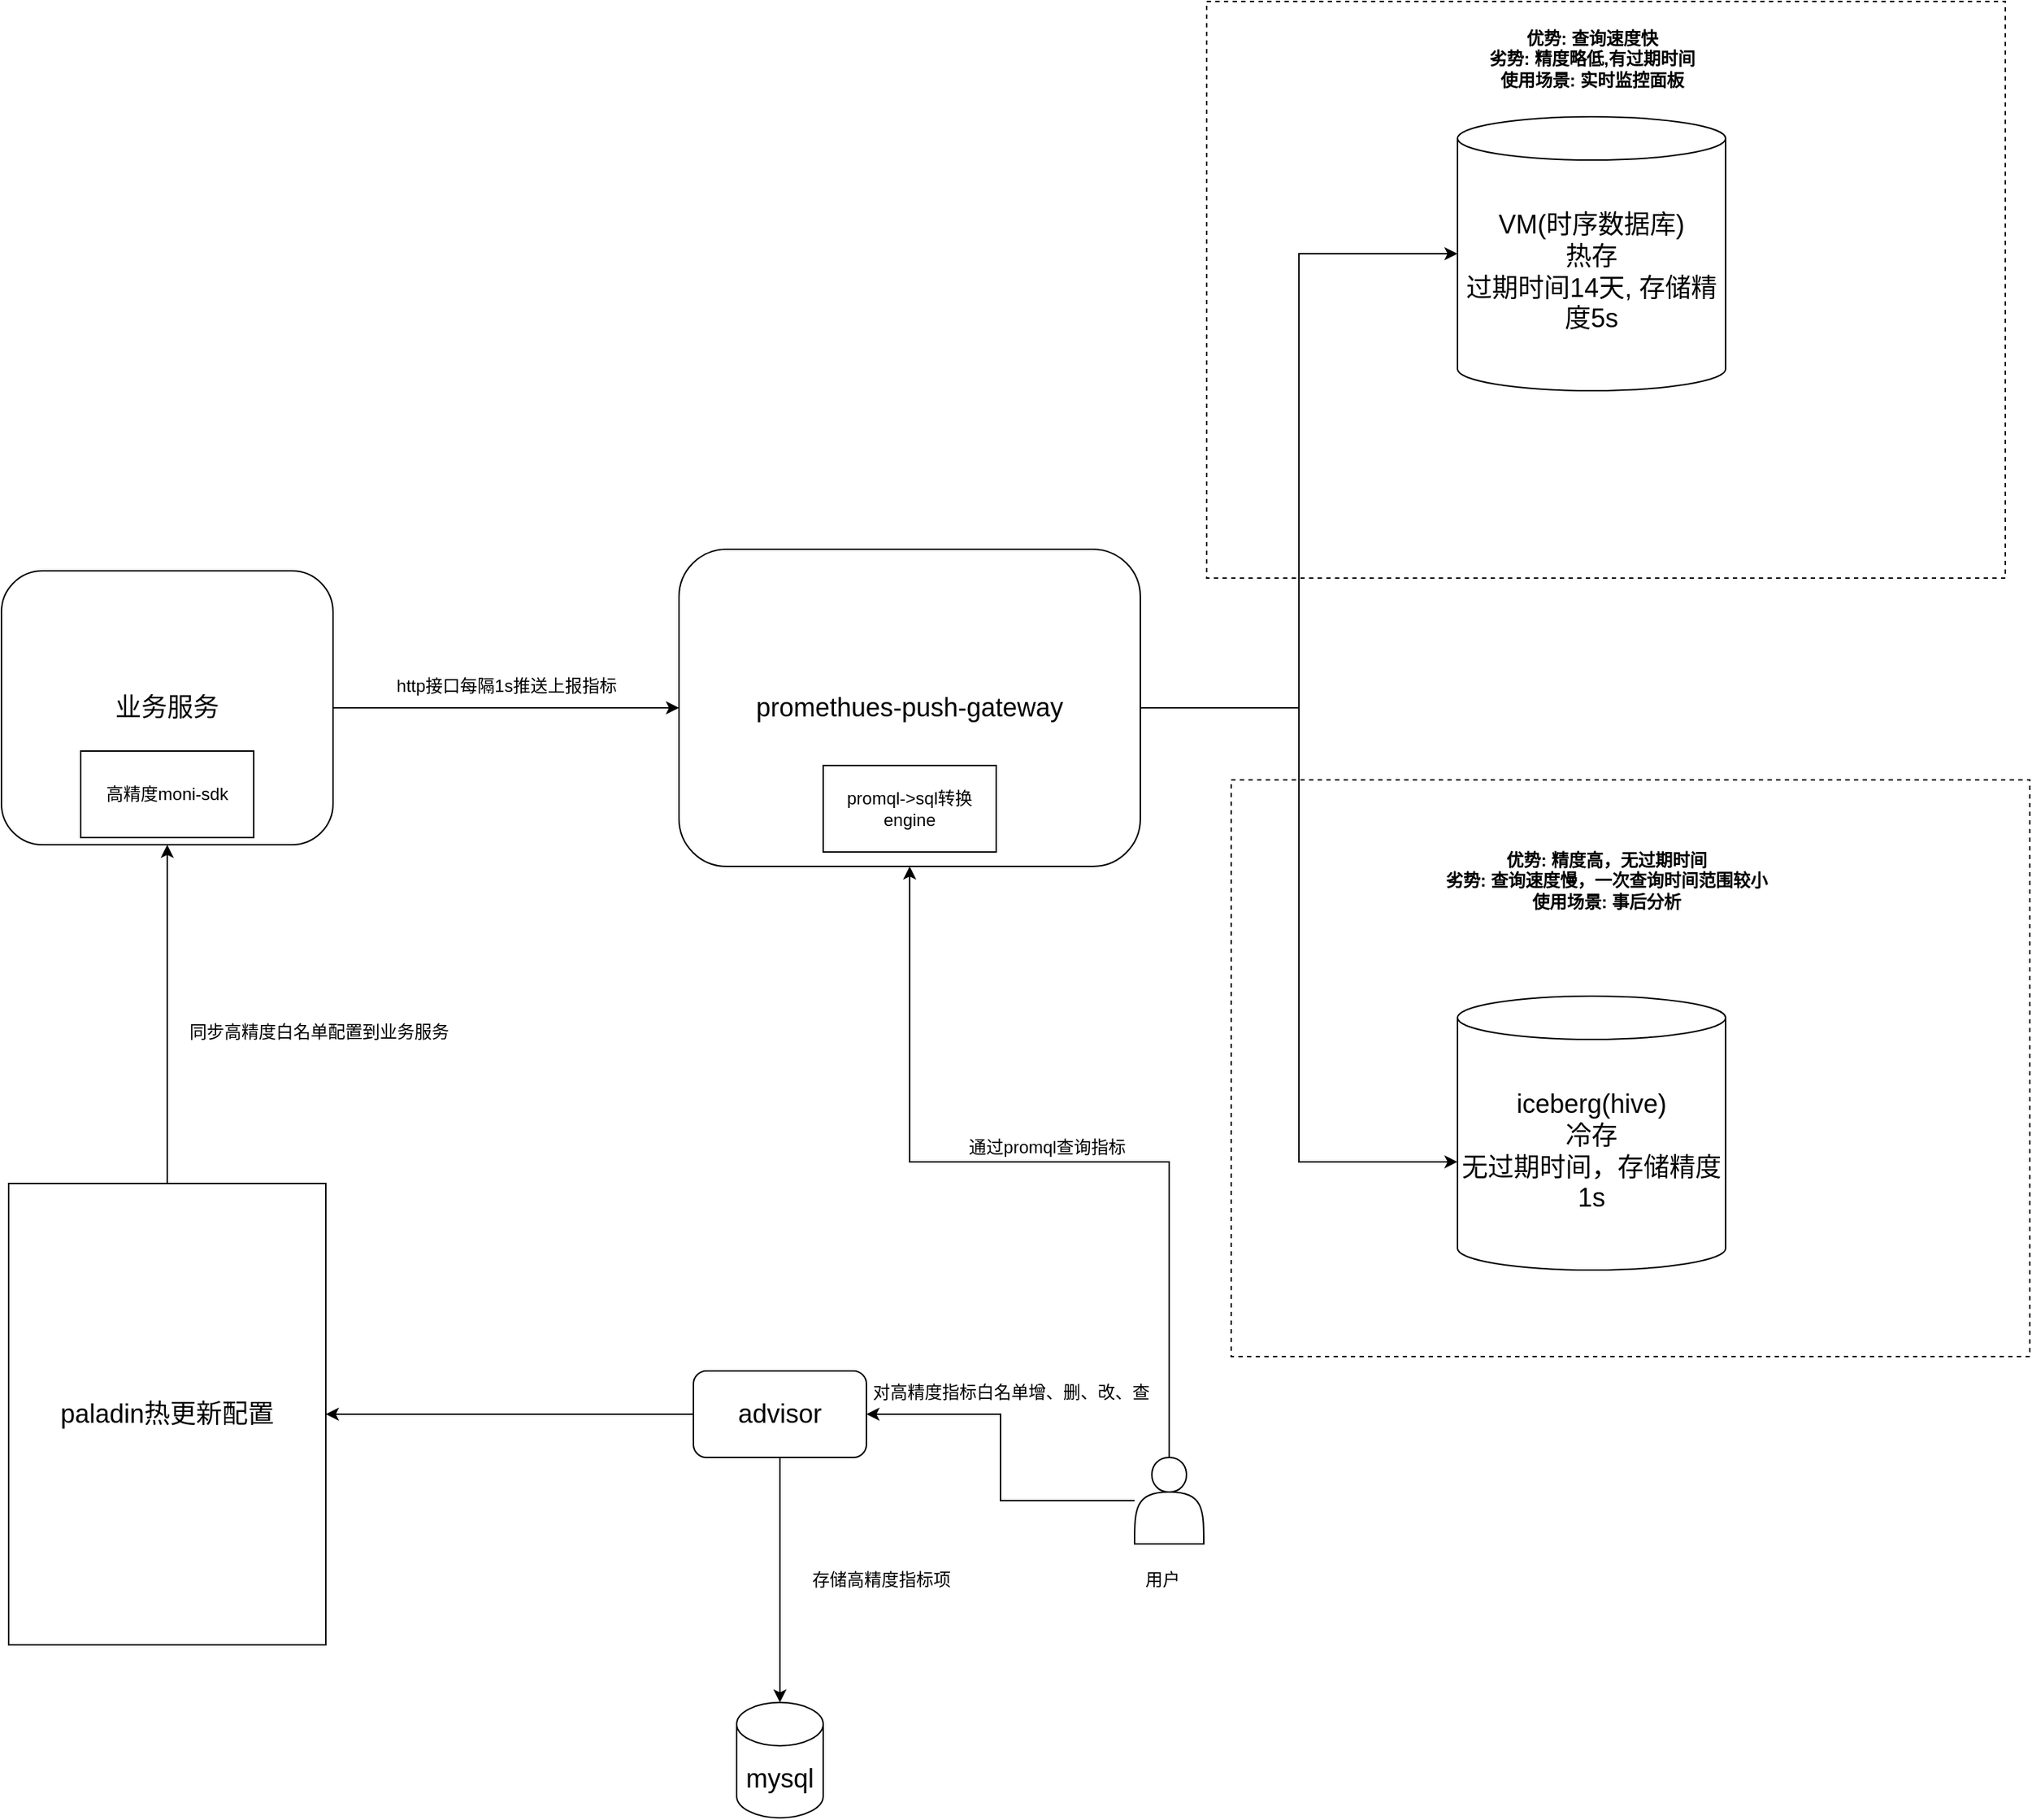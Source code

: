 <mxfile version="24.8.9">
  <diagram name="第 1 页" id="XYfVsaNWhzzIXTjYV7rB">
    <mxGraphModel dx="2069" dy="1954" grid="1" gridSize="10" guides="1" tooltips="1" connect="1" arrows="1" fold="1" page="1" pageScale="1" pageWidth="827" pageHeight="1169" math="0" shadow="0">
      <root>
        <mxCell id="0" />
        <mxCell id="1" parent="0" />
        <mxCell id="ChycFKvgrw0sLsXbqGhP-38" value="" style="rounded=0;whiteSpace=wrap;html=1;dashed=1;" vertex="1" parent="1">
          <mxGeometry x="273" y="300" width="554" height="400" as="geometry" />
        </mxCell>
        <mxCell id="ChycFKvgrw0sLsXbqGhP-37" value="" style="rounded=0;whiteSpace=wrap;html=1;dashed=1;" vertex="1" parent="1">
          <mxGeometry x="256" y="-240" width="554" height="400" as="geometry" />
        </mxCell>
        <mxCell id="ChycFKvgrw0sLsXbqGhP-10" style="edgeStyle=orthogonalEdgeStyle;rounded=0;orthogonalLoop=1;jettySize=auto;html=1;exitX=1;exitY=0.5;exitDx=0;exitDy=0;entryX=0;entryY=0.5;entryDx=0;entryDy=0;" edge="1" parent="1" source="ChycFKvgrw0sLsXbqGhP-1" target="ChycFKvgrw0sLsXbqGhP-3">
          <mxGeometry relative="1" as="geometry" />
        </mxCell>
        <mxCell id="ChycFKvgrw0sLsXbqGhP-1" value="&lt;font style=&quot;font-size: 18px;&quot;&gt;业务服务&lt;/font&gt;" style="rounded=1;whiteSpace=wrap;html=1;" vertex="1" parent="1">
          <mxGeometry x="-580" y="155" width="230" height="190" as="geometry" />
        </mxCell>
        <mxCell id="ChycFKvgrw0sLsXbqGhP-3" value="&lt;span style=&quot;font-size: 18px;&quot;&gt;promethues-push-gateway&lt;/span&gt;" style="rounded=1;whiteSpace=wrap;html=1;" vertex="1" parent="1">
          <mxGeometry x="-110" y="140" width="320" height="220" as="geometry" />
        </mxCell>
        <mxCell id="ChycFKvgrw0sLsXbqGhP-5" value="&lt;font style=&quot;font-size: 18px;&quot;&gt;VM(时序数据库)&lt;br&gt;热存&lt;br&gt;过期时间14天, 存储精度5s&lt;/font&gt;" style="shape=cylinder3;whiteSpace=wrap;html=1;boundedLbl=1;backgroundOutline=1;size=15;" vertex="1" parent="1">
          <mxGeometry x="430" y="-160" width="186" height="190" as="geometry" />
        </mxCell>
        <mxCell id="ChycFKvgrw0sLsXbqGhP-6" value="&lt;font style=&quot;font-size: 18px;&quot;&gt;iceberg(hive)&lt;br&gt;冷存&lt;/font&gt;&lt;div&gt;&lt;span style=&quot;font-size: 18px;&quot;&gt;无过期时间，存储精度1s&lt;/span&gt;&lt;/div&gt;" style="shape=cylinder3;whiteSpace=wrap;html=1;boundedLbl=1;backgroundOutline=1;size=15;" vertex="1" parent="1">
          <mxGeometry x="430" y="450" width="186" height="190" as="geometry" />
        </mxCell>
        <mxCell id="ChycFKvgrw0sLsXbqGhP-8" style="edgeStyle=orthogonalEdgeStyle;rounded=0;orthogonalLoop=1;jettySize=auto;html=1;entryX=0;entryY=0.605;entryDx=0;entryDy=0;entryPerimeter=0;" edge="1" parent="1" source="ChycFKvgrw0sLsXbqGhP-3" target="ChycFKvgrw0sLsXbqGhP-6">
          <mxGeometry relative="1" as="geometry" />
        </mxCell>
        <mxCell id="ChycFKvgrw0sLsXbqGhP-9" style="edgeStyle=orthogonalEdgeStyle;rounded=0;orthogonalLoop=1;jettySize=auto;html=1;exitX=1;exitY=0.5;exitDx=0;exitDy=0;entryX=0;entryY=0.5;entryDx=0;entryDy=0;entryPerimeter=0;" edge="1" parent="1" source="ChycFKvgrw0sLsXbqGhP-3" target="ChycFKvgrw0sLsXbqGhP-5">
          <mxGeometry relative="1" as="geometry" />
        </mxCell>
        <mxCell id="ChycFKvgrw0sLsXbqGhP-11" value="promql-&amp;gt;sql转换engine" style="rounded=0;whiteSpace=wrap;html=1;" vertex="1" parent="1">
          <mxGeometry x="-10" y="290" width="120" height="60" as="geometry" />
        </mxCell>
        <mxCell id="ChycFKvgrw0sLsXbqGhP-14" value="高精度moni-sdk" style="rounded=0;whiteSpace=wrap;html=1;" vertex="1" parent="1">
          <mxGeometry x="-525" y="280" width="120" height="60" as="geometry" />
        </mxCell>
        <mxCell id="ChycFKvgrw0sLsXbqGhP-21" style="edgeStyle=orthogonalEdgeStyle;rounded=0;orthogonalLoop=1;jettySize=auto;html=1;exitX=0;exitY=0.5;exitDx=0;exitDy=0;entryX=1;entryY=0.5;entryDx=0;entryDy=0;" edge="1" parent="1" source="ChycFKvgrw0sLsXbqGhP-16" target="ChycFKvgrw0sLsXbqGhP-17">
          <mxGeometry relative="1" as="geometry" />
        </mxCell>
        <mxCell id="ChycFKvgrw0sLsXbqGhP-35" style="edgeStyle=orthogonalEdgeStyle;rounded=0;orthogonalLoop=1;jettySize=auto;html=1;" edge="1" parent="1" source="ChycFKvgrw0sLsXbqGhP-16" target="ChycFKvgrw0sLsXbqGhP-34">
          <mxGeometry relative="1" as="geometry" />
        </mxCell>
        <mxCell id="ChycFKvgrw0sLsXbqGhP-16" value="&lt;font style=&quot;font-size: 18px;&quot;&gt;advisor&lt;/font&gt;" style="rounded=1;whiteSpace=wrap;html=1;" vertex="1" parent="1">
          <mxGeometry x="-100" y="710" width="120" height="60" as="geometry" />
        </mxCell>
        <mxCell id="ChycFKvgrw0sLsXbqGhP-22" style="edgeStyle=orthogonalEdgeStyle;rounded=0;orthogonalLoop=1;jettySize=auto;html=1;exitX=0.5;exitY=0;exitDx=0;exitDy=0;entryX=0.5;entryY=1;entryDx=0;entryDy=0;" edge="1" parent="1" source="ChycFKvgrw0sLsXbqGhP-17" target="ChycFKvgrw0sLsXbqGhP-1">
          <mxGeometry relative="1" as="geometry" />
        </mxCell>
        <mxCell id="ChycFKvgrw0sLsXbqGhP-17" value="&lt;font style=&quot;font-size: 18px;&quot;&gt;paladin热更新配置&lt;/font&gt;" style="rounded=0;whiteSpace=wrap;html=1;" vertex="1" parent="1">
          <mxGeometry x="-575" y="580" width="220" height="320" as="geometry" />
        </mxCell>
        <mxCell id="ChycFKvgrw0sLsXbqGhP-18" value="http接口每隔1s推送上报指标" style="text;html=1;align=center;verticalAlign=middle;resizable=0;points=[];autosize=1;strokeColor=none;fillColor=none;" vertex="1" parent="1">
          <mxGeometry x="-320" y="220" width="180" height="30" as="geometry" />
        </mxCell>
        <mxCell id="ChycFKvgrw0sLsXbqGhP-26" value="同步高精度白名单配置到业务服务" style="text;html=1;align=center;verticalAlign=middle;resizable=0;points=[];autosize=1;strokeColor=none;fillColor=none;" vertex="1" parent="1">
          <mxGeometry x="-460" y="460" width="200" height="30" as="geometry" />
        </mxCell>
        <mxCell id="ChycFKvgrw0sLsXbqGhP-29" value="" style="group" vertex="1" connectable="0" parent="1">
          <mxGeometry x="200" y="770" width="60" height="100" as="geometry" />
        </mxCell>
        <mxCell id="ChycFKvgrw0sLsXbqGhP-27" value="" style="shape=actor;whiteSpace=wrap;html=1;" vertex="1" parent="ChycFKvgrw0sLsXbqGhP-29">
          <mxGeometry x="6" width="48" height="60" as="geometry" />
        </mxCell>
        <mxCell id="ChycFKvgrw0sLsXbqGhP-28" value="用户" style="text;html=1;align=center;verticalAlign=middle;resizable=0;points=[];autosize=1;strokeColor=none;fillColor=none;" vertex="1" parent="ChycFKvgrw0sLsXbqGhP-29">
          <mxGeometry y="70" width="50" height="30" as="geometry" />
        </mxCell>
        <mxCell id="ChycFKvgrw0sLsXbqGhP-31" style="edgeStyle=orthogonalEdgeStyle;rounded=0;orthogonalLoop=1;jettySize=auto;html=1;" edge="1" parent="1" source="ChycFKvgrw0sLsXbqGhP-27" target="ChycFKvgrw0sLsXbqGhP-16">
          <mxGeometry relative="1" as="geometry" />
        </mxCell>
        <mxCell id="ChycFKvgrw0sLsXbqGhP-33" value="对高精度指标白名单增、删、改、查" style="text;html=1;align=center;verticalAlign=middle;resizable=0;points=[];autosize=1;strokeColor=none;fillColor=none;" vertex="1" parent="1">
          <mxGeometry x="10" y="710" width="220" height="30" as="geometry" />
        </mxCell>
        <mxCell id="ChycFKvgrw0sLsXbqGhP-34" value="&lt;font style=&quot;font-size: 18px;&quot;&gt;mysql&lt;/font&gt;" style="shape=cylinder3;whiteSpace=wrap;html=1;boundedLbl=1;backgroundOutline=1;size=15;" vertex="1" parent="1">
          <mxGeometry x="-70" y="940" width="60" height="80" as="geometry" />
        </mxCell>
        <mxCell id="ChycFKvgrw0sLsXbqGhP-36" value="存储高精度指标项" style="text;html=1;align=center;verticalAlign=middle;resizable=0;points=[];autosize=1;strokeColor=none;fillColor=none;" vertex="1" parent="1">
          <mxGeometry x="-30" y="840" width="120" height="30" as="geometry" />
        </mxCell>
        <mxCell id="ChycFKvgrw0sLsXbqGhP-39" value="&lt;font style=&quot;font-size: 12px;&quot;&gt;&lt;b&gt;优势: 查询速度快&lt;/b&gt;&lt;/font&gt;&lt;div&gt;&lt;font style=&quot;font-size: 12px;&quot;&gt;&lt;b&gt;劣势: 精度略低,有过期时间&lt;br&gt;&lt;/b&gt;&lt;/font&gt;&lt;div&gt;&lt;font style=&quot;font-size: 12px;&quot;&gt;&lt;b&gt;使用场景: 实时监控面板&lt;/b&gt;&lt;/font&gt;&lt;/div&gt;&lt;/div&gt;" style="text;html=1;align=center;verticalAlign=middle;resizable=0;points=[];autosize=1;strokeColor=none;fillColor=none;" vertex="1" parent="1">
          <mxGeometry x="438" y="-230" width="170" height="60" as="geometry" />
        </mxCell>
        <mxCell id="ChycFKvgrw0sLsXbqGhP-42" value="&lt;font style=&quot;font-size: 12px;&quot;&gt;&lt;b&gt;优势: 精度高，无过期时间&lt;/b&gt;&lt;/font&gt;&lt;div&gt;&lt;font style=&quot;font-size: 12px;&quot;&gt;&lt;b&gt;劣势: 查询速度慢，一次查询时间范围较小&lt;br&gt;&lt;/b&gt;&lt;/font&gt;&lt;div&gt;&lt;font style=&quot;font-size: 12px;&quot;&gt;&lt;b&gt;使用场景: 事后分析&lt;/b&gt;&lt;/font&gt;&lt;/div&gt;&lt;/div&gt;" style="text;html=1;align=center;verticalAlign=middle;resizable=0;points=[];autosize=1;strokeColor=none;fillColor=none;" vertex="1" parent="1">
          <mxGeometry x="408" y="340" width="250" height="60" as="geometry" />
        </mxCell>
        <mxCell id="ChycFKvgrw0sLsXbqGhP-43" style="edgeStyle=orthogonalEdgeStyle;rounded=0;orthogonalLoop=1;jettySize=auto;html=1;entryX=0.5;entryY=1;entryDx=0;entryDy=0;" edge="1" parent="1" source="ChycFKvgrw0sLsXbqGhP-27" target="ChycFKvgrw0sLsXbqGhP-3">
          <mxGeometry relative="1" as="geometry" />
        </mxCell>
        <mxCell id="ChycFKvgrw0sLsXbqGhP-44" value="通过promql查询指标" style="text;html=1;align=center;verticalAlign=middle;resizable=0;points=[];autosize=1;strokeColor=none;fillColor=none;" vertex="1" parent="1">
          <mxGeometry x="80" y="540" width="130" height="30" as="geometry" />
        </mxCell>
      </root>
    </mxGraphModel>
  </diagram>
</mxfile>
